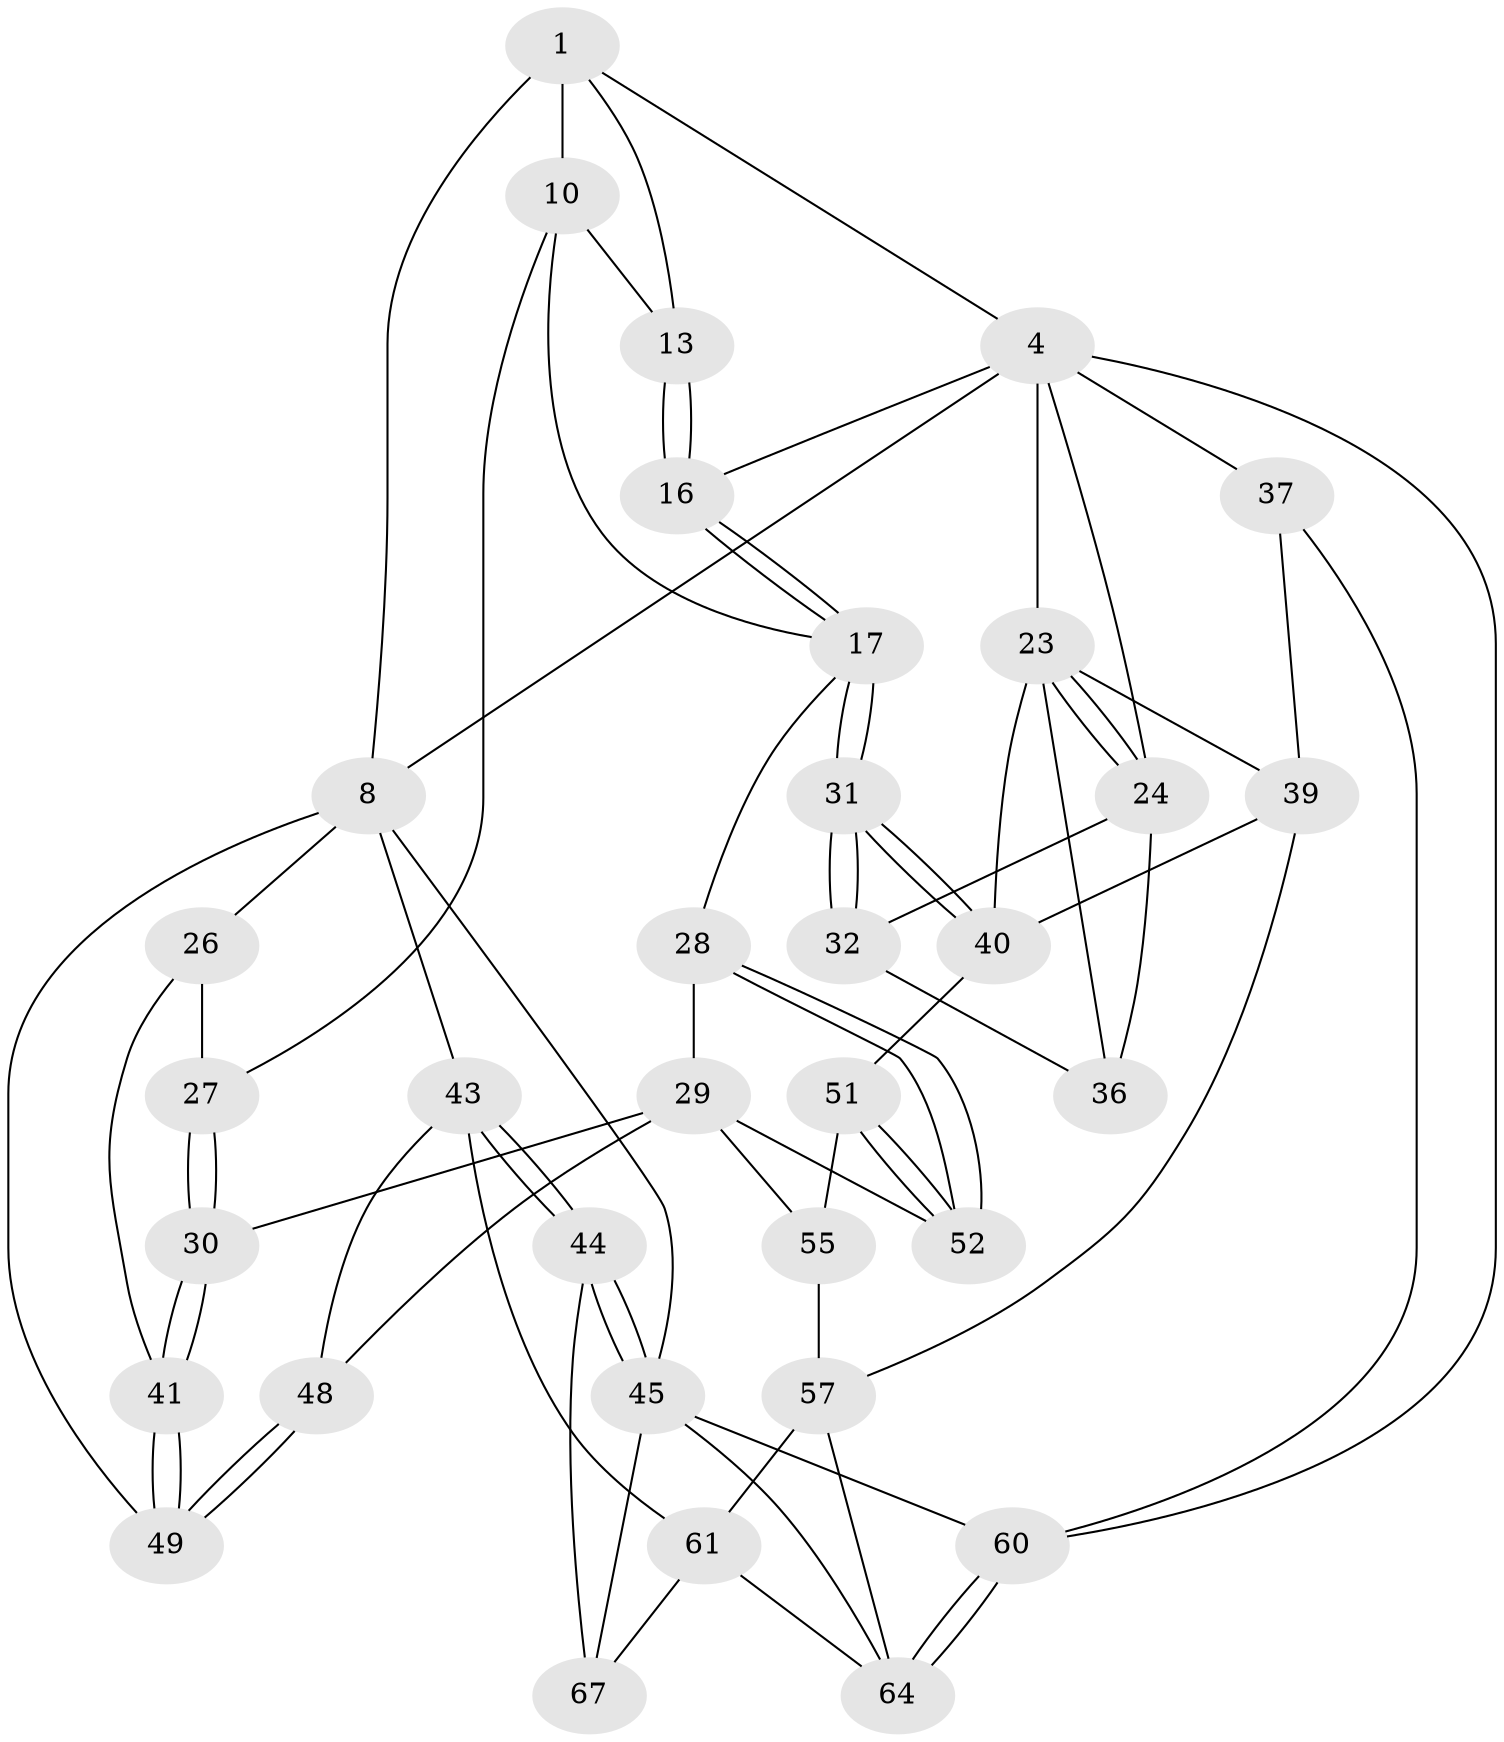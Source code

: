 // original degree distribution, {3: 0.029411764705882353, 4: 0.25, 6: 0.22058823529411764, 5: 0.5}
// Generated by graph-tools (version 1.1) at 2025/28/03/15/25 16:28:10]
// undirected, 34 vertices, 78 edges
graph export_dot {
graph [start="1"]
  node [color=gray90,style=filled];
  1 [pos="+0.19964806793053444+0.03648040094089275",super="+7+2"];
  4 [pos="+0.6984793384108442+0",super="+15+5"];
  8 [pos="+0+0",super="+25+9"];
  10 [pos="+0.2717095987632796+0.1896319691785587",super="+11"];
  13 [pos="+0.37581466669403013+0.13540208868796536",super="+14"];
  16 [pos="+0.43363339539770956+0.28179478684522413"];
  17 [pos="+0.4018623136836062+0.3604208660838697",super="+18"];
  23 [pos="+0.7569683049873881+0.24615770268495232",super="+34"];
  24 [pos="+0.6889005698983127+0.11629380947893984",super="+33"];
  26 [pos="+0.0021697105006310943+0.2862785020286174"];
  27 [pos="+0.12590935293104838+0.271424593528048"];
  28 [pos="+0.36340164843308953+0.3705461319497141"];
  29 [pos="+0.25911144005406644+0.3866770477835723",super="+46"];
  30 [pos="+0.25459347557130224+0.38620844454322184"];
  31 [pos="+0.40526655180976695+0.3623440640147001"];
  32 [pos="+0.5151113877002925+0.3268629794559535"];
  36 [pos="+0.6439445989602912+0.35325930009107015"];
  37 [pos="+1+0.5147616456059182",super="+38"];
  39 [pos="+0.8052557968002433+0.5790473943732967",super="+54"];
  40 [pos="+0.46441282589186034+0.4322301846514948",super="+50"];
  41 [pos="+0.15526828759436997+0.48886828880065675"];
  43 [pos="+0+0.7402609170630026",super="+59"];
  44 [pos="+0+0.9897399178272726"];
  45 [pos="+0+1",super="+68"];
  48 [pos="+0.18754199001032235+0.6784566442213553"];
  49 [pos="+0.12742571989046983+0.5509254980661267"];
  51 [pos="+0.38988955702624295+0.6246556400287171"];
  52 [pos="+0.34490666464797753+0.5000061282895334"];
  55 [pos="+0.2640384195684875+0.6594635295260424",super="+56"];
  57 [pos="+0.6723027216037297+0.8077786516222173",super="+58+65"];
  60 [pos="+1+1"];
  61 [pos="+0.3654402125921112+0.8646032088849204",super="+62"];
  64 [pos="+0.7008317788005092+1",super="+66"];
  67 [pos="+0.1433264226179909+0.9493341731422071"];
  1 -- 8;
  1 -- 10 [weight=2];
  1 -- 4;
  1 -- 13;
  4 -- 16;
  4 -- 24;
  4 -- 37 [weight=2];
  4 -- 23;
  4 -- 60;
  4 -- 8 [weight=2];
  8 -- 49;
  8 -- 26;
  8 -- 43;
  8 -- 45;
  10 -- 27;
  10 -- 17;
  10 -- 13 [weight=2];
  13 -- 16;
  13 -- 16;
  16 -- 17;
  16 -- 17;
  17 -- 31;
  17 -- 31;
  17 -- 28;
  23 -- 24;
  23 -- 24;
  23 -- 40;
  23 -- 36;
  23 -- 39;
  24 -- 32;
  24 -- 36;
  26 -- 27;
  26 -- 41;
  27 -- 30;
  27 -- 30;
  28 -- 29;
  28 -- 52;
  28 -- 52;
  29 -- 30;
  29 -- 48;
  29 -- 52;
  29 -- 55 [weight=2];
  30 -- 41;
  30 -- 41;
  31 -- 32;
  31 -- 32;
  31 -- 40;
  31 -- 40;
  32 -- 36;
  37 -- 60;
  37 -- 39;
  39 -- 57;
  39 -- 40;
  40 -- 51;
  41 -- 49;
  41 -- 49;
  43 -- 44;
  43 -- 44;
  43 -- 48;
  43 -- 61;
  44 -- 45;
  44 -- 45;
  44 -- 67;
  45 -- 60;
  45 -- 67;
  45 -- 64;
  48 -- 49;
  48 -- 49;
  51 -- 52;
  51 -- 52;
  51 -- 55;
  55 -- 57;
  57 -- 61 [weight=2];
  57 -- 64;
  60 -- 64;
  60 -- 64;
  61 -- 67;
  61 -- 64;
}

